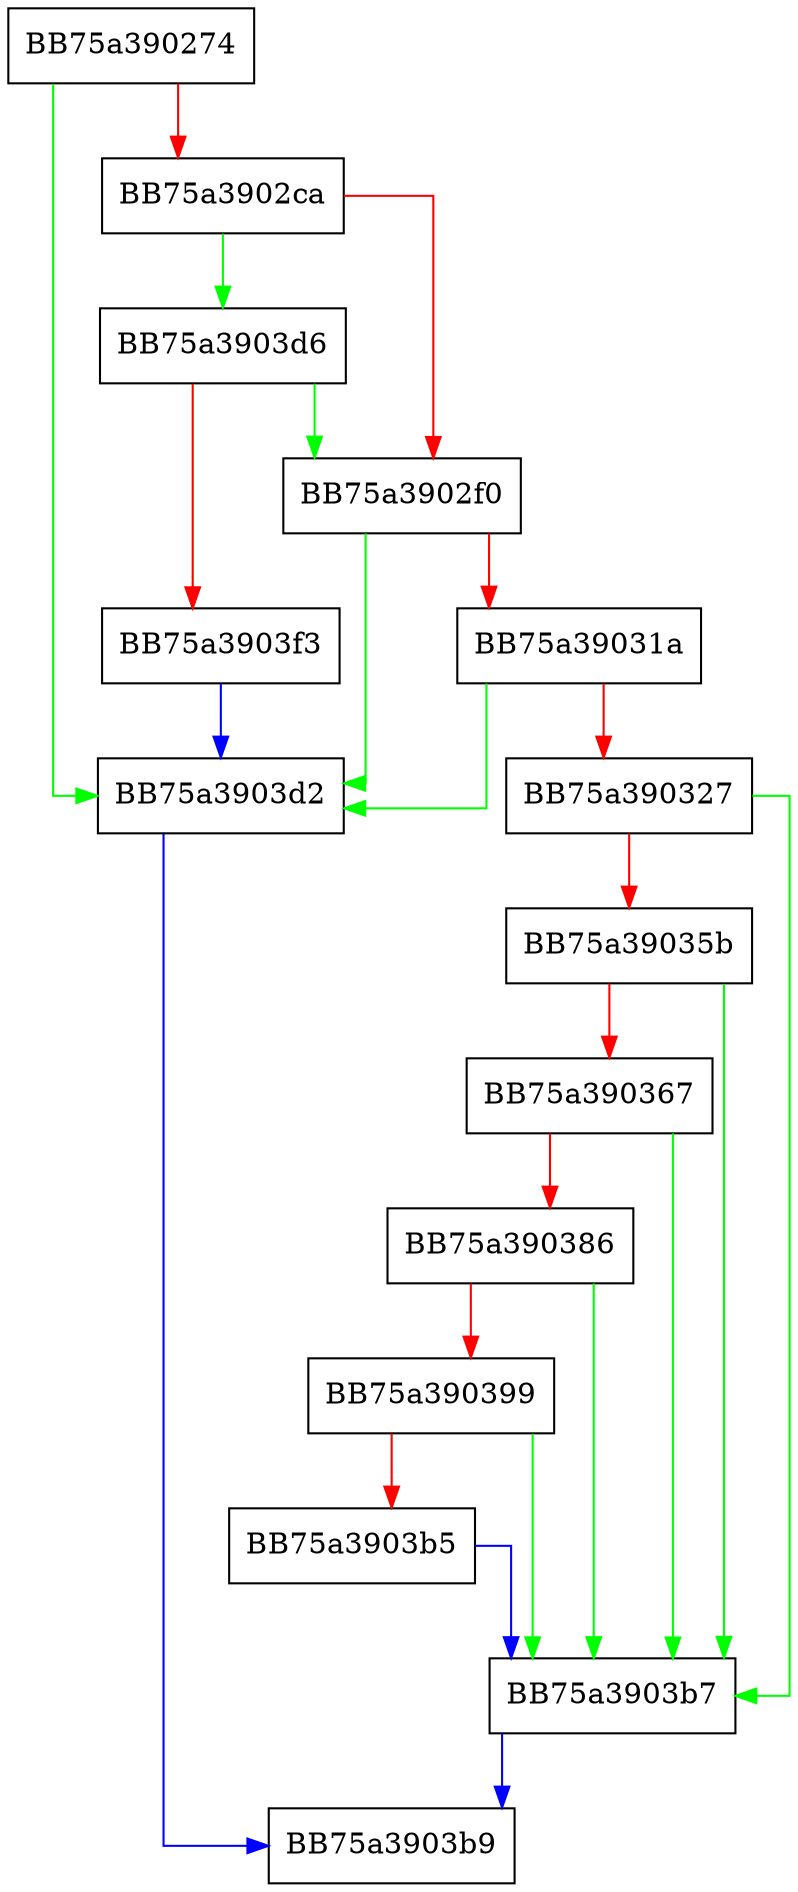 digraph createFile {
  node [shape="box"];
  graph [splines=ortho];
  BB75a390274 -> BB75a3903d2 [color="green"];
  BB75a390274 -> BB75a3902ca [color="red"];
  BB75a3902ca -> BB75a3903d6 [color="green"];
  BB75a3902ca -> BB75a3902f0 [color="red"];
  BB75a3902f0 -> BB75a3903d2 [color="green"];
  BB75a3902f0 -> BB75a39031a [color="red"];
  BB75a39031a -> BB75a3903d2 [color="green"];
  BB75a39031a -> BB75a390327 [color="red"];
  BB75a390327 -> BB75a3903b7 [color="green"];
  BB75a390327 -> BB75a39035b [color="red"];
  BB75a39035b -> BB75a3903b7 [color="green"];
  BB75a39035b -> BB75a390367 [color="red"];
  BB75a390367 -> BB75a3903b7 [color="green"];
  BB75a390367 -> BB75a390386 [color="red"];
  BB75a390386 -> BB75a3903b7 [color="green"];
  BB75a390386 -> BB75a390399 [color="red"];
  BB75a390399 -> BB75a3903b7 [color="green"];
  BB75a390399 -> BB75a3903b5 [color="red"];
  BB75a3903b5 -> BB75a3903b7 [color="blue"];
  BB75a3903b7 -> BB75a3903b9 [color="blue"];
  BB75a3903d2 -> BB75a3903b9 [color="blue"];
  BB75a3903d6 -> BB75a3902f0 [color="green"];
  BB75a3903d6 -> BB75a3903f3 [color="red"];
  BB75a3903f3 -> BB75a3903d2 [color="blue"];
}
